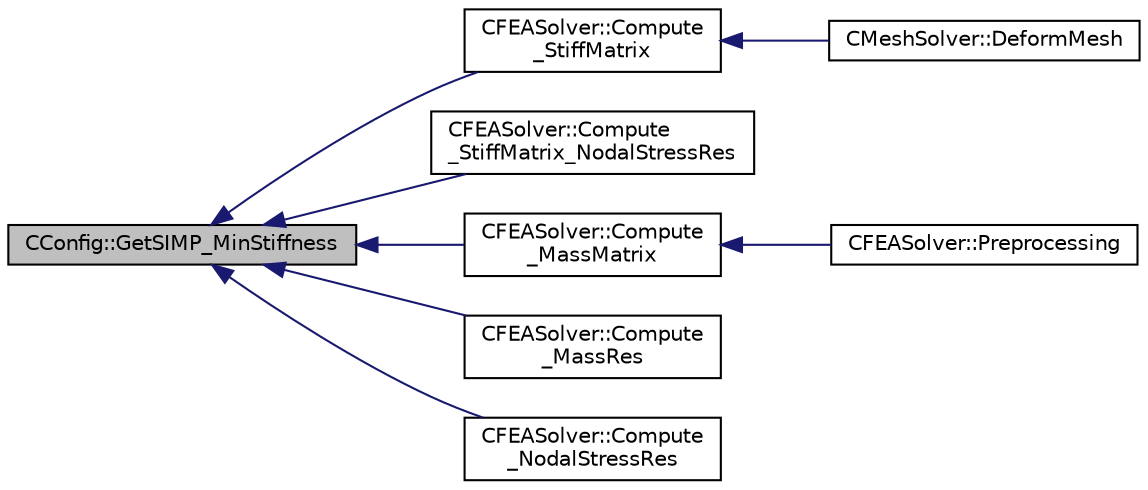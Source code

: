 digraph "CConfig::GetSIMP_MinStiffness"
{
  edge [fontname="Helvetica",fontsize="10",labelfontname="Helvetica",labelfontsize="10"];
  node [fontname="Helvetica",fontsize="10",shape=record];
  rankdir="LR";
  Node11510 [label="CConfig::GetSIMP_MinStiffness",height=0.2,width=0.4,color="black", fillcolor="grey75", style="filled", fontcolor="black"];
  Node11510 -> Node11511 [dir="back",color="midnightblue",fontsize="10",style="solid",fontname="Helvetica"];
  Node11511 [label="CFEASolver::Compute\l_StiffMatrix",height=0.2,width=0.4,color="black", fillcolor="white", style="filled",URL="$class_c_f_e_a_solver.html#aaf81bf54a4492da76839dcede19b4f6e",tooltip="Compute the stiffness matrix of the problem. "];
  Node11511 -> Node11512 [dir="back",color="midnightblue",fontsize="10",style="solid",fontname="Helvetica"];
  Node11512 [label="CMeshSolver::DeformMesh",height=0.2,width=0.4,color="black", fillcolor="white", style="filled",URL="$class_c_mesh_solver.html#a9f95488da182ba844e5ea3cd0d613399",tooltip="Grid deformation using the linear elasticity equations. "];
  Node11510 -> Node11513 [dir="back",color="midnightblue",fontsize="10",style="solid",fontname="Helvetica"];
  Node11513 [label="CFEASolver::Compute\l_StiffMatrix_NodalStressRes",height=0.2,width=0.4,color="black", fillcolor="white", style="filled",URL="$class_c_f_e_a_solver.html#acc7c3af8140cd1137b5a0aab2dfcc80c",tooltip="Compute the stiffness matrix of the problem and the nodal stress terms at the same time (more efficie..."];
  Node11510 -> Node11514 [dir="back",color="midnightblue",fontsize="10",style="solid",fontname="Helvetica"];
  Node11514 [label="CFEASolver::Compute\l_MassMatrix",height=0.2,width=0.4,color="black", fillcolor="white", style="filled",URL="$class_c_f_e_a_solver.html#a91890f6e74d393cc1855e908082ab6fc",tooltip="Compute the mass matrix of the problem. "];
  Node11514 -> Node11515 [dir="back",color="midnightblue",fontsize="10",style="solid",fontname="Helvetica"];
  Node11515 [label="CFEASolver::Preprocessing",height=0.2,width=0.4,color="black", fillcolor="white", style="filled",URL="$class_c_f_e_a_solver.html#a2171424e52ccd32f17bcbd4972b1fe15",tooltip="Set residuals to zero. "];
  Node11510 -> Node11516 [dir="back",color="midnightblue",fontsize="10",style="solid",fontname="Helvetica"];
  Node11516 [label="CFEASolver::Compute\l_MassRes",height=0.2,width=0.4,color="black", fillcolor="white", style="filled",URL="$class_c_f_e_a_solver.html#aab606fe0f20d94863b1cb1004b7a0bf8",tooltip="Compute the mass residual of the problem. "];
  Node11510 -> Node11517 [dir="back",color="midnightblue",fontsize="10",style="solid",fontname="Helvetica"];
  Node11517 [label="CFEASolver::Compute\l_NodalStressRes",height=0.2,width=0.4,color="black", fillcolor="white", style="filled",URL="$class_c_f_e_a_solver.html#a010359fb7dd73f095bbb2174da3a8978",tooltip="Compute the nodal stress terms and add them to the residual. "];
}
